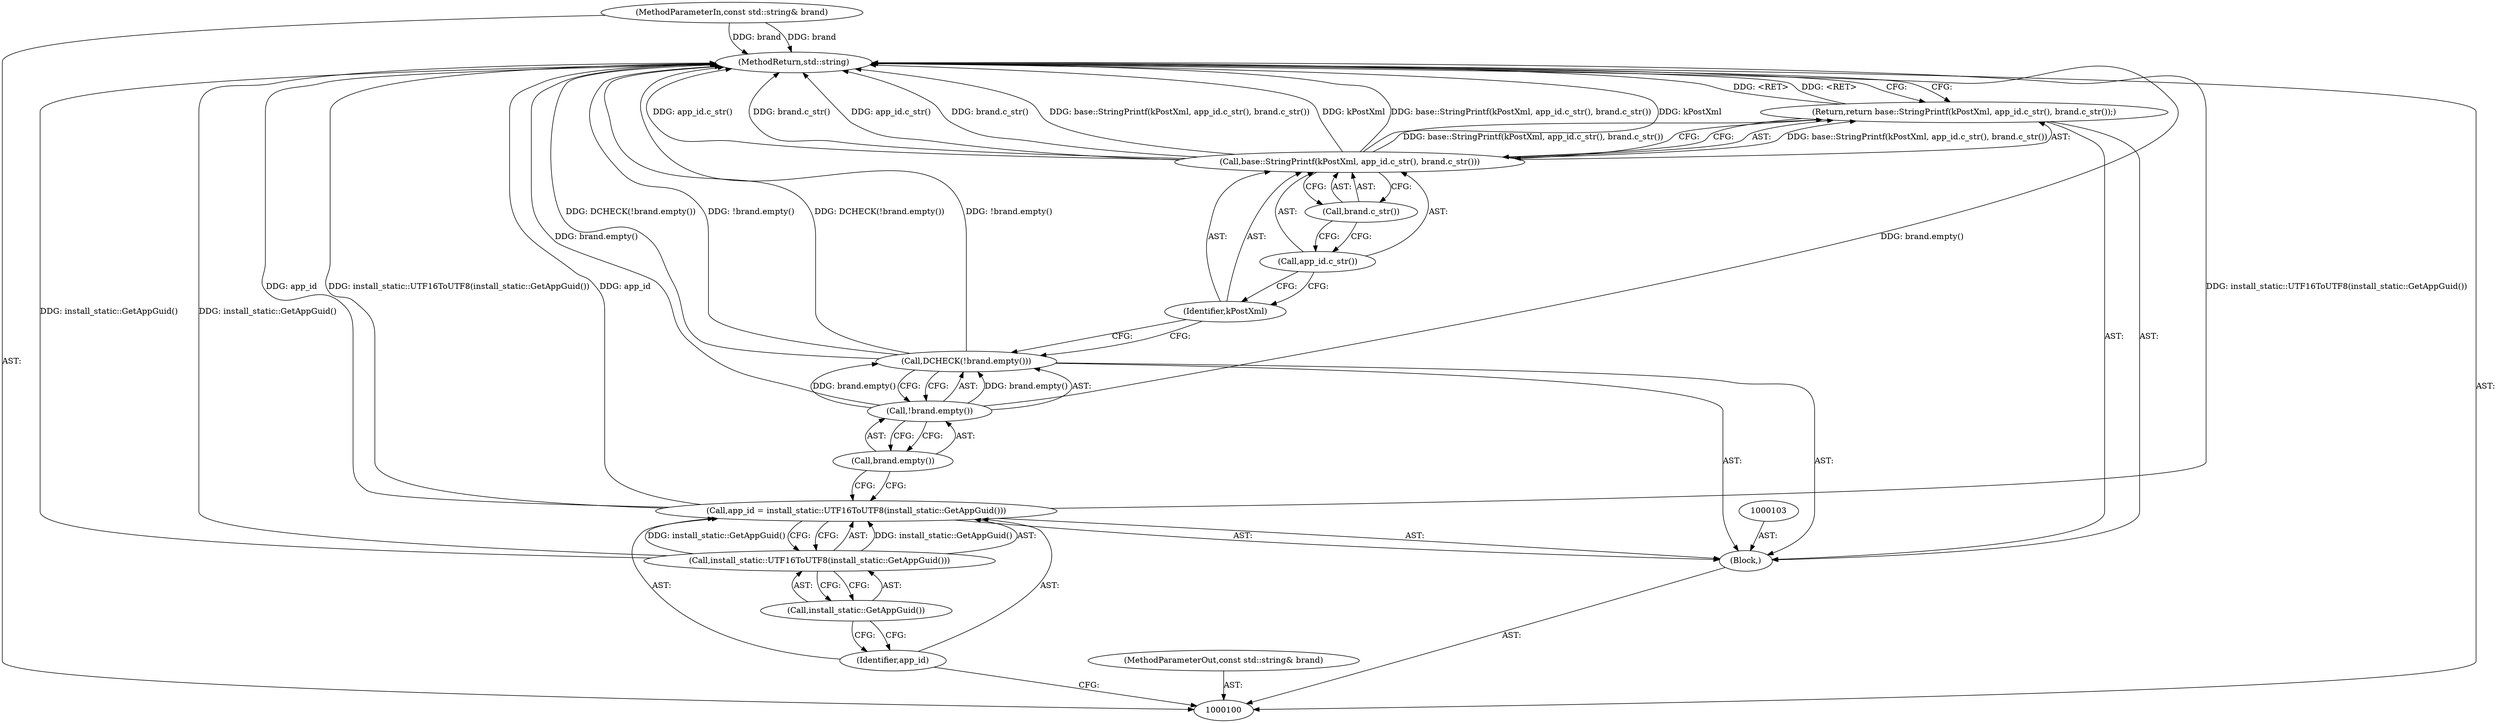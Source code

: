 digraph "0_Chrome_7c5aa07be11cd63d953fbe66370c5869a52170bf" {
"1000116" [label="(MethodReturn,std::string)"];
"1000101" [label="(MethodParameterIn,const std::string& brand)"];
"1000158" [label="(MethodParameterOut,const std::string& brand)"];
"1000102" [label="(Block,)"];
"1000106" [label="(Call,install_static::UTF16ToUTF8(install_static::GetAppGuid()))"];
"1000104" [label="(Call,app_id = install_static::UTF16ToUTF8(install_static::GetAppGuid()))"];
"1000105" [label="(Identifier,app_id)"];
"1000107" [label="(Call,install_static::GetAppGuid())"];
"1000109" [label="(Call,!brand.empty())"];
"1000110" [label="(Call,brand.empty())"];
"1000108" [label="(Call,DCHECK(!brand.empty()))"];
"1000111" [label="(Return,return base::StringPrintf(kPostXml, app_id.c_str(), brand.c_str());)"];
"1000113" [label="(Identifier,kPostXml)"];
"1000114" [label="(Call,app_id.c_str())"];
"1000115" [label="(Call,brand.c_str())"];
"1000112" [label="(Call,base::StringPrintf(kPostXml, app_id.c_str(), brand.c_str()))"];
"1000116" -> "1000100"  [label="AST: "];
"1000116" -> "1000111"  [label="CFG: "];
"1000108" -> "1000116"  [label="DDG: DCHECK(!brand.empty())"];
"1000108" -> "1000116"  [label="DDG: !brand.empty()"];
"1000106" -> "1000116"  [label="DDG: install_static::GetAppGuid()"];
"1000104" -> "1000116"  [label="DDG: app_id"];
"1000104" -> "1000116"  [label="DDG: install_static::UTF16ToUTF8(install_static::GetAppGuid())"];
"1000112" -> "1000116"  [label="DDG: app_id.c_str()"];
"1000112" -> "1000116"  [label="DDG: brand.c_str()"];
"1000112" -> "1000116"  [label="DDG: base::StringPrintf(kPostXml, app_id.c_str(), brand.c_str())"];
"1000112" -> "1000116"  [label="DDG: kPostXml"];
"1000101" -> "1000116"  [label="DDG: brand"];
"1000109" -> "1000116"  [label="DDG: brand.empty()"];
"1000111" -> "1000116"  [label="DDG: <RET>"];
"1000101" -> "1000100"  [label="AST: "];
"1000101" -> "1000116"  [label="DDG: brand"];
"1000158" -> "1000100"  [label="AST: "];
"1000102" -> "1000100"  [label="AST: "];
"1000103" -> "1000102"  [label="AST: "];
"1000104" -> "1000102"  [label="AST: "];
"1000108" -> "1000102"  [label="AST: "];
"1000111" -> "1000102"  [label="AST: "];
"1000106" -> "1000104"  [label="AST: "];
"1000106" -> "1000107"  [label="CFG: "];
"1000107" -> "1000106"  [label="AST: "];
"1000104" -> "1000106"  [label="CFG: "];
"1000106" -> "1000116"  [label="DDG: install_static::GetAppGuid()"];
"1000106" -> "1000104"  [label="DDG: install_static::GetAppGuid()"];
"1000104" -> "1000102"  [label="AST: "];
"1000104" -> "1000106"  [label="CFG: "];
"1000105" -> "1000104"  [label="AST: "];
"1000106" -> "1000104"  [label="AST: "];
"1000110" -> "1000104"  [label="CFG: "];
"1000104" -> "1000116"  [label="DDG: app_id"];
"1000104" -> "1000116"  [label="DDG: install_static::UTF16ToUTF8(install_static::GetAppGuid())"];
"1000106" -> "1000104"  [label="DDG: install_static::GetAppGuid()"];
"1000105" -> "1000104"  [label="AST: "];
"1000105" -> "1000100"  [label="CFG: "];
"1000107" -> "1000105"  [label="CFG: "];
"1000107" -> "1000106"  [label="AST: "];
"1000107" -> "1000105"  [label="CFG: "];
"1000106" -> "1000107"  [label="CFG: "];
"1000109" -> "1000108"  [label="AST: "];
"1000109" -> "1000110"  [label="CFG: "];
"1000110" -> "1000109"  [label="AST: "];
"1000108" -> "1000109"  [label="CFG: "];
"1000109" -> "1000116"  [label="DDG: brand.empty()"];
"1000109" -> "1000108"  [label="DDG: brand.empty()"];
"1000110" -> "1000109"  [label="AST: "];
"1000110" -> "1000104"  [label="CFG: "];
"1000109" -> "1000110"  [label="CFG: "];
"1000108" -> "1000102"  [label="AST: "];
"1000108" -> "1000109"  [label="CFG: "];
"1000109" -> "1000108"  [label="AST: "];
"1000113" -> "1000108"  [label="CFG: "];
"1000108" -> "1000116"  [label="DDG: DCHECK(!brand.empty())"];
"1000108" -> "1000116"  [label="DDG: !brand.empty()"];
"1000109" -> "1000108"  [label="DDG: brand.empty()"];
"1000111" -> "1000102"  [label="AST: "];
"1000111" -> "1000112"  [label="CFG: "];
"1000112" -> "1000111"  [label="AST: "];
"1000116" -> "1000111"  [label="CFG: "];
"1000111" -> "1000116"  [label="DDG: <RET>"];
"1000112" -> "1000111"  [label="DDG: base::StringPrintf(kPostXml, app_id.c_str(), brand.c_str())"];
"1000113" -> "1000112"  [label="AST: "];
"1000113" -> "1000108"  [label="CFG: "];
"1000114" -> "1000113"  [label="CFG: "];
"1000114" -> "1000112"  [label="AST: "];
"1000114" -> "1000113"  [label="CFG: "];
"1000115" -> "1000114"  [label="CFG: "];
"1000115" -> "1000112"  [label="AST: "];
"1000115" -> "1000114"  [label="CFG: "];
"1000112" -> "1000115"  [label="CFG: "];
"1000112" -> "1000111"  [label="AST: "];
"1000112" -> "1000115"  [label="CFG: "];
"1000113" -> "1000112"  [label="AST: "];
"1000114" -> "1000112"  [label="AST: "];
"1000115" -> "1000112"  [label="AST: "];
"1000111" -> "1000112"  [label="CFG: "];
"1000112" -> "1000116"  [label="DDG: app_id.c_str()"];
"1000112" -> "1000116"  [label="DDG: brand.c_str()"];
"1000112" -> "1000116"  [label="DDG: base::StringPrintf(kPostXml, app_id.c_str(), brand.c_str())"];
"1000112" -> "1000116"  [label="DDG: kPostXml"];
"1000112" -> "1000111"  [label="DDG: base::StringPrintf(kPostXml, app_id.c_str(), brand.c_str())"];
}
